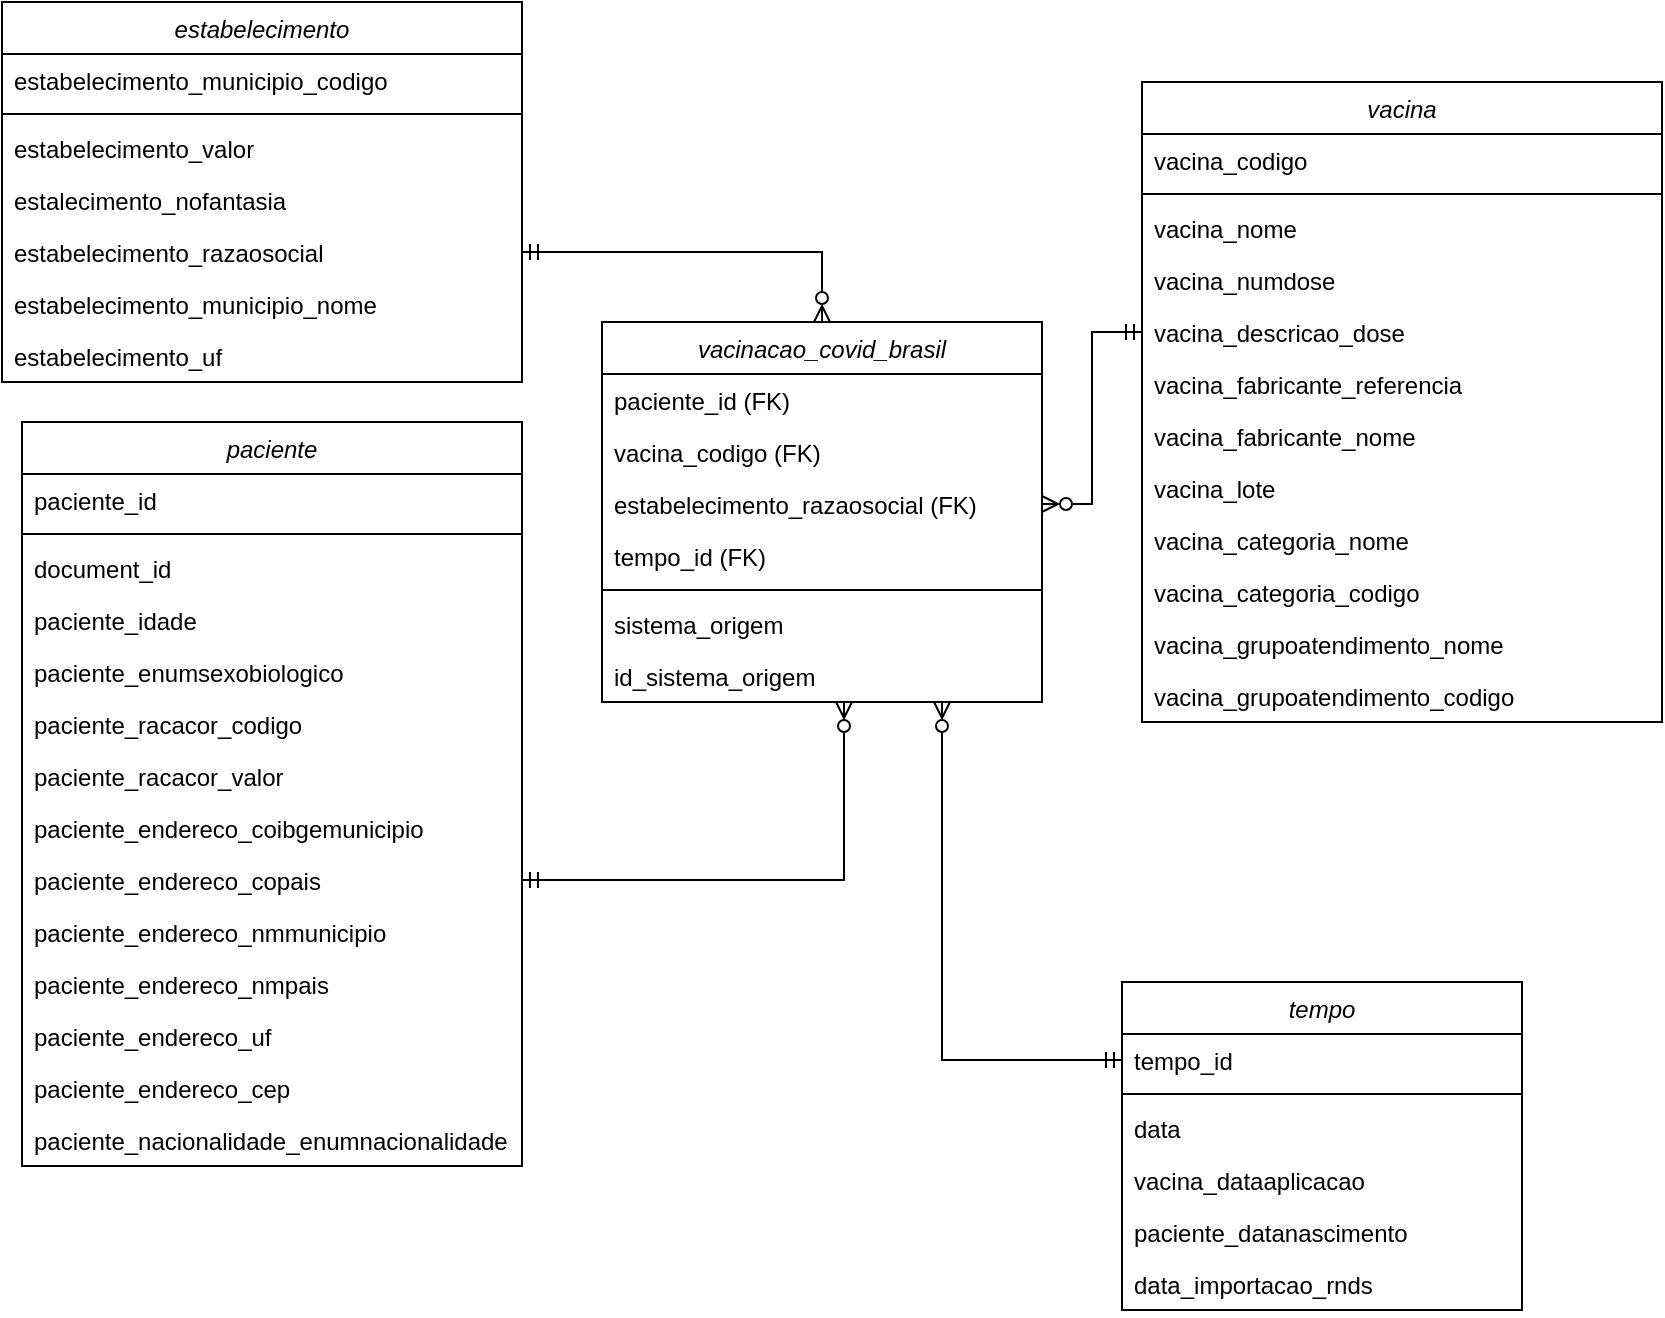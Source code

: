 <mxfile version="15.8.6" type="device"><diagram id="l40Dwj8ku-NUUhdujfHl" name="Page-1"><mxGraphModel dx="1185" dy="662" grid="1" gridSize="10" guides="1" tooltips="1" connect="1" arrows="1" fold="1" page="1" pageScale="1" pageWidth="827" pageHeight="1169" math="0" shadow="0"><root><mxCell id="0"/><mxCell id="1" parent="0"/><mxCell id="gO89cJqO17ItjS0N3DXx-1" value="paciente" style="swimlane;fontStyle=2;align=center;verticalAlign=top;childLayout=stackLayout;horizontal=1;startSize=26;horizontalStack=0;resizeParent=1;resizeLast=0;collapsible=1;marginBottom=0;rounded=0;shadow=0;strokeWidth=1;" vertex="1" parent="1"><mxGeometry x="380" y="580" width="250" height="372" as="geometry"><mxRectangle x="90" y="290" width="160" height="26" as="alternateBounds"/></mxGeometry></mxCell><mxCell id="gO89cJqO17ItjS0N3DXx-2" value="paciente_id" style="text;align=left;verticalAlign=top;spacingLeft=4;spacingRight=4;overflow=hidden;rotatable=0;points=[[0,0.5],[1,0.5]];portConstraint=eastwest;" vertex="1" parent="gO89cJqO17ItjS0N3DXx-1"><mxGeometry y="26" width="250" height="26" as="geometry"/></mxCell><mxCell id="gO89cJqO17ItjS0N3DXx-3" value="" style="line;html=1;strokeWidth=1;align=left;verticalAlign=middle;spacingTop=-1;spacingLeft=3;spacingRight=3;rotatable=0;labelPosition=right;points=[];portConstraint=eastwest;" vertex="1" parent="gO89cJqO17ItjS0N3DXx-1"><mxGeometry y="52" width="250" height="8" as="geometry"/></mxCell><mxCell id="gO89cJqO17ItjS0N3DXx-4" value="document_id" style="text;align=left;verticalAlign=top;spacingLeft=4;spacingRight=4;overflow=hidden;rotatable=0;points=[[0,0.5],[1,0.5]];portConstraint=eastwest;" vertex="1" parent="gO89cJqO17ItjS0N3DXx-1"><mxGeometry y="60" width="250" height="26" as="geometry"/></mxCell><mxCell id="gO89cJqO17ItjS0N3DXx-5" value="paciente_idade" style="text;align=left;verticalAlign=top;spacingLeft=4;spacingRight=4;overflow=hidden;rotatable=0;points=[[0,0.5],[1,0.5]];portConstraint=eastwest;rounded=0;shadow=0;html=0;" vertex="1" parent="gO89cJqO17ItjS0N3DXx-1"><mxGeometry y="86" width="250" height="26" as="geometry"/></mxCell><mxCell id="gO89cJqO17ItjS0N3DXx-7" value="paciente_enumsexobiologico" style="text;align=left;verticalAlign=top;spacingLeft=4;spacingRight=4;overflow=hidden;rotatable=0;points=[[0,0.5],[1,0.5]];portConstraint=eastwest;" vertex="1" parent="gO89cJqO17ItjS0N3DXx-1"><mxGeometry y="112" width="250" height="26" as="geometry"/></mxCell><mxCell id="gO89cJqO17ItjS0N3DXx-8" value="paciente_racacor_codigo" style="text;align=left;verticalAlign=top;spacingLeft=4;spacingRight=4;overflow=hidden;rotatable=0;points=[[0,0.5],[1,0.5]];portConstraint=eastwest;" vertex="1" parent="gO89cJqO17ItjS0N3DXx-1"><mxGeometry y="138" width="250" height="26" as="geometry"/></mxCell><mxCell id="gO89cJqO17ItjS0N3DXx-9" value="paciente_racacor_valor" style="text;align=left;verticalAlign=top;spacingLeft=4;spacingRight=4;overflow=hidden;rotatable=0;points=[[0,0.5],[1,0.5]];portConstraint=eastwest;" vertex="1" parent="gO89cJqO17ItjS0N3DXx-1"><mxGeometry y="164" width="250" height="26" as="geometry"/></mxCell><mxCell id="gO89cJqO17ItjS0N3DXx-10" value="paciente_endereco_coibgemunicipio" style="text;align=left;verticalAlign=top;spacingLeft=4;spacingRight=4;overflow=hidden;rotatable=0;points=[[0,0.5],[1,0.5]];portConstraint=eastwest;" vertex="1" parent="gO89cJqO17ItjS0N3DXx-1"><mxGeometry y="190" width="250" height="26" as="geometry"/></mxCell><mxCell id="gO89cJqO17ItjS0N3DXx-11" value="paciente_endereco_copais" style="text;align=left;verticalAlign=top;spacingLeft=4;spacingRight=4;overflow=hidden;rotatable=0;points=[[0,0.5],[1,0.5]];portConstraint=eastwest;" vertex="1" parent="gO89cJqO17ItjS0N3DXx-1"><mxGeometry y="216" width="250" height="26" as="geometry"/></mxCell><mxCell id="gO89cJqO17ItjS0N3DXx-12" value="paciente_endereco_nmmunicipio" style="text;align=left;verticalAlign=top;spacingLeft=4;spacingRight=4;overflow=hidden;rotatable=0;points=[[0,0.5],[1,0.5]];portConstraint=eastwest;" vertex="1" parent="gO89cJqO17ItjS0N3DXx-1"><mxGeometry y="242" width="250" height="26" as="geometry"/></mxCell><mxCell id="gO89cJqO17ItjS0N3DXx-13" value="paciente_endereco_nmpais" style="text;align=left;verticalAlign=top;spacingLeft=4;spacingRight=4;overflow=hidden;rotatable=0;points=[[0,0.5],[1,0.5]];portConstraint=eastwest;" vertex="1" parent="gO89cJqO17ItjS0N3DXx-1"><mxGeometry y="268" width="250" height="26" as="geometry"/></mxCell><mxCell id="gO89cJqO17ItjS0N3DXx-14" value="paciente_endereco_uf" style="text;align=left;verticalAlign=top;spacingLeft=4;spacingRight=4;overflow=hidden;rotatable=0;points=[[0,0.5],[1,0.5]];portConstraint=eastwest;" vertex="1" parent="gO89cJqO17ItjS0N3DXx-1"><mxGeometry y="294" width="250" height="26" as="geometry"/></mxCell><mxCell id="gO89cJqO17ItjS0N3DXx-15" value="paciente_endereco_cep" style="text;align=left;verticalAlign=top;spacingLeft=4;spacingRight=4;overflow=hidden;rotatable=0;points=[[0,0.5],[1,0.5]];portConstraint=eastwest;" vertex="1" parent="gO89cJqO17ItjS0N3DXx-1"><mxGeometry y="320" width="250" height="26" as="geometry"/></mxCell><mxCell id="gO89cJqO17ItjS0N3DXx-16" value="paciente_nacionalidade_enumnacionalidade" style="text;align=left;verticalAlign=top;spacingLeft=4;spacingRight=4;overflow=hidden;rotatable=0;points=[[0,0.5],[1,0.5]];portConstraint=eastwest;" vertex="1" parent="gO89cJqO17ItjS0N3DXx-1"><mxGeometry y="346" width="250" height="24" as="geometry"/></mxCell><mxCell id="gO89cJqO17ItjS0N3DXx-17" value="vacinacao_covid_brasil" style="swimlane;fontStyle=2;align=center;verticalAlign=top;childLayout=stackLayout;horizontal=1;startSize=26;horizontalStack=0;resizeParent=1;resizeLast=0;collapsible=1;marginBottom=0;rounded=0;shadow=0;strokeWidth=1;" vertex="1" parent="1"><mxGeometry x="670" y="530" width="220" height="190" as="geometry"><mxRectangle x="550" y="140" width="160" height="26" as="alternateBounds"/></mxGeometry></mxCell><mxCell id="gO89cJqO17ItjS0N3DXx-18" value="paciente_id (FK)" style="text;align=left;verticalAlign=top;spacingLeft=4;spacingRight=4;overflow=hidden;rotatable=0;points=[[0,0.5],[1,0.5]];portConstraint=eastwest;" vertex="1" parent="gO89cJqO17ItjS0N3DXx-17"><mxGeometry y="26" width="220" height="26" as="geometry"/></mxCell><mxCell id="gO89cJqO17ItjS0N3DXx-19" value="vacina_codigo (FK)" style="text;align=left;verticalAlign=top;spacingLeft=4;spacingRight=4;overflow=hidden;rotatable=0;points=[[0,0.5],[1,0.5]];portConstraint=eastwest;rounded=0;shadow=0;html=0;" vertex="1" parent="gO89cJqO17ItjS0N3DXx-17"><mxGeometry y="52" width="220" height="26" as="geometry"/></mxCell><mxCell id="gO89cJqO17ItjS0N3DXx-20" value="estabelecimento_razaosocial (FK)" style="text;align=left;verticalAlign=top;spacingLeft=4;spacingRight=4;overflow=hidden;rotatable=0;points=[[0,0.5],[1,0.5]];portConstraint=eastwest;rounded=0;shadow=0;html=0;" vertex="1" parent="gO89cJqO17ItjS0N3DXx-17"><mxGeometry y="78" width="220" height="26" as="geometry"/></mxCell><mxCell id="gO89cJqO17ItjS0N3DXx-21" value="tempo_id (FK)" style="text;align=left;verticalAlign=top;spacingLeft=4;spacingRight=4;overflow=hidden;rotatable=0;points=[[0,0.5],[1,0.5]];portConstraint=eastwest;rounded=0;shadow=0;html=0;" vertex="1" parent="gO89cJqO17ItjS0N3DXx-17"><mxGeometry y="104" width="220" height="26" as="geometry"/></mxCell><mxCell id="gO89cJqO17ItjS0N3DXx-22" value="" style="line;html=1;strokeWidth=1;align=left;verticalAlign=middle;spacingTop=-1;spacingLeft=3;spacingRight=3;rotatable=0;labelPosition=right;points=[];portConstraint=eastwest;" vertex="1" parent="gO89cJqO17ItjS0N3DXx-17"><mxGeometry y="130" width="220" height="8" as="geometry"/></mxCell><mxCell id="gO89cJqO17ItjS0N3DXx-24" value="sistema_origem" style="text;align=left;verticalAlign=top;spacingLeft=4;spacingRight=4;overflow=hidden;rotatable=0;points=[[0,0.5],[1,0.5]];portConstraint=eastwest;" vertex="1" parent="gO89cJqO17ItjS0N3DXx-17"><mxGeometry y="138" width="220" height="26" as="geometry"/></mxCell><mxCell id="gO89cJqO17ItjS0N3DXx-25" value="id_sistema_origem" style="text;align=left;verticalAlign=top;spacingLeft=4;spacingRight=4;overflow=hidden;rotatable=0;points=[[0,0.5],[1,0.5]];portConstraint=eastwest;" vertex="1" parent="gO89cJqO17ItjS0N3DXx-17"><mxGeometry y="164" width="220" height="26" as="geometry"/></mxCell><mxCell id="gO89cJqO17ItjS0N3DXx-26" value="estabelecimento" style="swimlane;fontStyle=2;align=center;verticalAlign=top;childLayout=stackLayout;horizontal=1;startSize=26;horizontalStack=0;resizeParent=1;resizeLast=0;collapsible=1;marginBottom=0;rounded=0;shadow=0;strokeWidth=1;" vertex="1" parent="1"><mxGeometry x="370" y="370" width="260" height="190" as="geometry"><mxRectangle x="550" y="140" width="160" height="26" as="alternateBounds"/></mxGeometry></mxCell><mxCell id="gO89cJqO17ItjS0N3DXx-27" value="estabelecimento_municipio_codigo" style="text;align=left;verticalAlign=top;spacingLeft=4;spacingRight=4;overflow=hidden;rotatable=0;points=[[0,0.5],[1,0.5]];portConstraint=eastwest;" vertex="1" parent="gO89cJqO17ItjS0N3DXx-26"><mxGeometry y="26" width="260" height="26" as="geometry"/></mxCell><mxCell id="gO89cJqO17ItjS0N3DXx-28" value="" style="line;html=1;strokeWidth=1;align=left;verticalAlign=middle;spacingTop=-1;spacingLeft=3;spacingRight=3;rotatable=0;labelPosition=right;points=[];portConstraint=eastwest;" vertex="1" parent="gO89cJqO17ItjS0N3DXx-26"><mxGeometry y="52" width="260" height="8" as="geometry"/></mxCell><mxCell id="gO89cJqO17ItjS0N3DXx-29" value="estabelecimento_valor" style="text;align=left;verticalAlign=top;spacingLeft=4;spacingRight=4;overflow=hidden;rotatable=0;points=[[0,0.5],[1,0.5]];portConstraint=eastwest;" vertex="1" parent="gO89cJqO17ItjS0N3DXx-26"><mxGeometry y="60" width="260" height="26" as="geometry"/></mxCell><mxCell id="gO89cJqO17ItjS0N3DXx-30" value="estalecimento_nofantasia" style="text;align=left;verticalAlign=top;spacingLeft=4;spacingRight=4;overflow=hidden;rotatable=0;points=[[0,0.5],[1,0.5]];portConstraint=eastwest;" vertex="1" parent="gO89cJqO17ItjS0N3DXx-26"><mxGeometry y="86" width="260" height="26" as="geometry"/></mxCell><mxCell id="gO89cJqO17ItjS0N3DXx-31" value="estabelecimento_razaosocial" style="text;align=left;verticalAlign=top;spacingLeft=4;spacingRight=4;overflow=hidden;rotatable=0;points=[[0,0.5],[1,0.5]];portConstraint=eastwest;" vertex="1" parent="gO89cJqO17ItjS0N3DXx-26"><mxGeometry y="112" width="260" height="26" as="geometry"/></mxCell><mxCell id="gO89cJqO17ItjS0N3DXx-32" value="estabelecimento_municipio_nome" style="text;align=left;verticalAlign=top;spacingLeft=4;spacingRight=4;overflow=hidden;rotatable=0;points=[[0,0.5],[1,0.5]];portConstraint=eastwest;" vertex="1" parent="gO89cJqO17ItjS0N3DXx-26"><mxGeometry y="138" width="260" height="26" as="geometry"/></mxCell><mxCell id="gO89cJqO17ItjS0N3DXx-33" value="estabelecimento_uf" style="text;align=left;verticalAlign=top;spacingLeft=4;spacingRight=4;overflow=hidden;rotatable=0;points=[[0,0.5],[1,0.5]];portConstraint=eastwest;" vertex="1" parent="gO89cJqO17ItjS0N3DXx-26"><mxGeometry y="164" width="260" height="26" as="geometry"/></mxCell><mxCell id="gO89cJqO17ItjS0N3DXx-34" value="vacina" style="swimlane;fontStyle=2;align=center;verticalAlign=top;childLayout=stackLayout;horizontal=1;startSize=26;horizontalStack=0;resizeParent=1;resizeLast=0;collapsible=1;marginBottom=0;rounded=0;shadow=0;strokeWidth=1;" vertex="1" parent="1"><mxGeometry x="940" y="410" width="260" height="320" as="geometry"><mxRectangle x="550" y="140" width="160" height="26" as="alternateBounds"/></mxGeometry></mxCell><mxCell id="gO89cJqO17ItjS0N3DXx-35" value="vacina_codigo" style="text;align=left;verticalAlign=top;spacingLeft=4;spacingRight=4;overflow=hidden;rotatable=0;points=[[0,0.5],[1,0.5]];portConstraint=eastwest;" vertex="1" parent="gO89cJqO17ItjS0N3DXx-34"><mxGeometry y="26" width="260" height="26" as="geometry"/></mxCell><mxCell id="gO89cJqO17ItjS0N3DXx-36" value="" style="line;html=1;strokeWidth=1;align=left;verticalAlign=middle;spacingTop=-1;spacingLeft=3;spacingRight=3;rotatable=0;labelPosition=right;points=[];portConstraint=eastwest;" vertex="1" parent="gO89cJqO17ItjS0N3DXx-34"><mxGeometry y="52" width="260" height="8" as="geometry"/></mxCell><mxCell id="gO89cJqO17ItjS0N3DXx-37" value="vacina_nome" style="text;align=left;verticalAlign=top;spacingLeft=4;spacingRight=4;overflow=hidden;rotatable=0;points=[[0,0.5],[1,0.5]];portConstraint=eastwest;" vertex="1" parent="gO89cJqO17ItjS0N3DXx-34"><mxGeometry y="60" width="260" height="26" as="geometry"/></mxCell><mxCell id="gO89cJqO17ItjS0N3DXx-38" value="vacina_numdose" style="text;align=left;verticalAlign=top;spacingLeft=4;spacingRight=4;overflow=hidden;rotatable=0;points=[[0,0.5],[1,0.5]];portConstraint=eastwest;" vertex="1" parent="gO89cJqO17ItjS0N3DXx-34"><mxGeometry y="86" width="260" height="26" as="geometry"/></mxCell><mxCell id="gO89cJqO17ItjS0N3DXx-39" value="vacina_descricao_dose" style="text;align=left;verticalAlign=top;spacingLeft=4;spacingRight=4;overflow=hidden;rotatable=0;points=[[0,0.5],[1,0.5]];portConstraint=eastwest;" vertex="1" parent="gO89cJqO17ItjS0N3DXx-34"><mxGeometry y="112" width="260" height="26" as="geometry"/></mxCell><mxCell id="gO89cJqO17ItjS0N3DXx-40" value="vacina_fabricante_referencia" style="text;align=left;verticalAlign=top;spacingLeft=4;spacingRight=4;overflow=hidden;rotatable=0;points=[[0,0.5],[1,0.5]];portConstraint=eastwest;" vertex="1" parent="gO89cJqO17ItjS0N3DXx-34"><mxGeometry y="138" width="260" height="26" as="geometry"/></mxCell><mxCell id="gO89cJqO17ItjS0N3DXx-41" value="vacina_fabricante_nome" style="text;align=left;verticalAlign=top;spacingLeft=4;spacingRight=4;overflow=hidden;rotatable=0;points=[[0,0.5],[1,0.5]];portConstraint=eastwest;" vertex="1" parent="gO89cJqO17ItjS0N3DXx-34"><mxGeometry y="164" width="260" height="26" as="geometry"/></mxCell><mxCell id="gO89cJqO17ItjS0N3DXx-42" value="vacina_lote" style="text;align=left;verticalAlign=top;spacingLeft=4;spacingRight=4;overflow=hidden;rotatable=0;points=[[0,0.5],[1,0.5]];portConstraint=eastwest;" vertex="1" parent="gO89cJqO17ItjS0N3DXx-34"><mxGeometry y="190" width="260" height="26" as="geometry"/></mxCell><mxCell id="gO89cJqO17ItjS0N3DXx-43" value="vacina_categoria_nome" style="text;align=left;verticalAlign=top;spacingLeft=4;spacingRight=4;overflow=hidden;rotatable=0;points=[[0,0.5],[1,0.5]];portConstraint=eastwest;" vertex="1" parent="gO89cJqO17ItjS0N3DXx-34"><mxGeometry y="216" width="260" height="26" as="geometry"/></mxCell><mxCell id="gO89cJqO17ItjS0N3DXx-44" value="vacina_categoria_codigo" style="text;align=left;verticalAlign=top;spacingLeft=4;spacingRight=4;overflow=hidden;rotatable=0;points=[[0,0.5],[1,0.5]];portConstraint=eastwest;" vertex="1" parent="gO89cJqO17ItjS0N3DXx-34"><mxGeometry y="242" width="260" height="26" as="geometry"/></mxCell><mxCell id="gO89cJqO17ItjS0N3DXx-45" value="vacina_grupoatendimento_nome" style="text;align=left;verticalAlign=top;spacingLeft=4;spacingRight=4;overflow=hidden;rotatable=0;points=[[0,0.5],[1,0.5]];portConstraint=eastwest;" vertex="1" parent="gO89cJqO17ItjS0N3DXx-34"><mxGeometry y="268" width="260" height="26" as="geometry"/></mxCell><mxCell id="gO89cJqO17ItjS0N3DXx-46" value="vacina_grupoatendimento_codigo" style="text;align=left;verticalAlign=top;spacingLeft=4;spacingRight=4;overflow=hidden;rotatable=0;points=[[0,0.5],[1,0.5]];portConstraint=eastwest;" vertex="1" parent="gO89cJqO17ItjS0N3DXx-34"><mxGeometry y="294" width="260" height="26" as="geometry"/></mxCell><mxCell id="gO89cJqO17ItjS0N3DXx-48" style="edgeStyle=orthogonalEdgeStyle;rounded=0;orthogonalLoop=1;jettySize=auto;html=1;exitX=1;exitY=0.5;exitDx=0;exitDy=0;entryX=0.5;entryY=0;entryDx=0;entryDy=0;startArrow=ERmandOne;startFill=0;endArrow=ERzeroToMany;endFill=0;" edge="1" parent="1" source="gO89cJqO17ItjS0N3DXx-31" target="gO89cJqO17ItjS0N3DXx-17"><mxGeometry relative="1" as="geometry"/></mxCell><mxCell id="gO89cJqO17ItjS0N3DXx-49" style="edgeStyle=orthogonalEdgeStyle;rounded=0;orthogonalLoop=1;jettySize=auto;html=1;exitX=1;exitY=0.5;exitDx=0;exitDy=0;entryX=0.55;entryY=1;entryDx=0;entryDy=0;entryPerimeter=0;startArrow=ERmandOne;startFill=0;endArrow=ERzeroToMany;endFill=0;" edge="1" parent="1" source="gO89cJqO17ItjS0N3DXx-11" target="gO89cJqO17ItjS0N3DXx-25"><mxGeometry relative="1" as="geometry"/></mxCell><mxCell id="gO89cJqO17ItjS0N3DXx-50" style="edgeStyle=orthogonalEdgeStyle;rounded=0;orthogonalLoop=1;jettySize=auto;html=1;exitX=0;exitY=0.5;exitDx=0;exitDy=0;entryX=1;entryY=0.5;entryDx=0;entryDy=0;startArrow=ERmandOne;startFill=0;endArrow=ERzeroToMany;endFill=0;" edge="1" parent="1" source="gO89cJqO17ItjS0N3DXx-39" target="gO89cJqO17ItjS0N3DXx-20"><mxGeometry relative="1" as="geometry"/></mxCell><mxCell id="gO89cJqO17ItjS0N3DXx-51" value="tempo" style="swimlane;fontStyle=2;align=center;verticalAlign=top;childLayout=stackLayout;horizontal=1;startSize=26;horizontalStack=0;resizeParent=1;resizeLast=0;collapsible=1;marginBottom=0;rounded=0;shadow=0;strokeWidth=1;" vertex="1" parent="1"><mxGeometry x="930" y="860" width="200" height="164" as="geometry"><mxRectangle x="550" y="140" width="160" height="26" as="alternateBounds"/></mxGeometry></mxCell><mxCell id="gO89cJqO17ItjS0N3DXx-52" value="tempo_id" style="text;align=left;verticalAlign=top;spacingLeft=4;spacingRight=4;overflow=hidden;rotatable=0;points=[[0,0.5],[1,0.5]];portConstraint=eastwest;" vertex="1" parent="gO89cJqO17ItjS0N3DXx-51"><mxGeometry y="26" width="200" height="26" as="geometry"/></mxCell><mxCell id="gO89cJqO17ItjS0N3DXx-53" value="" style="line;html=1;strokeWidth=1;align=left;verticalAlign=middle;spacingTop=-1;spacingLeft=3;spacingRight=3;rotatable=0;labelPosition=right;points=[];portConstraint=eastwest;" vertex="1" parent="gO89cJqO17ItjS0N3DXx-51"><mxGeometry y="52" width="200" height="8" as="geometry"/></mxCell><mxCell id="gO89cJqO17ItjS0N3DXx-54" value="data" style="text;align=left;verticalAlign=top;spacingLeft=4;spacingRight=4;overflow=hidden;rotatable=0;points=[[0,0.5],[1,0.5]];portConstraint=eastwest;" vertex="1" parent="gO89cJqO17ItjS0N3DXx-51"><mxGeometry y="60" width="200" height="26" as="geometry"/></mxCell><mxCell id="gO89cJqO17ItjS0N3DXx-47" value="vacina_dataaplicacao" style="text;align=left;verticalAlign=top;spacingLeft=4;spacingRight=4;overflow=hidden;rotatable=0;points=[[0,0.5],[1,0.5]];portConstraint=eastwest;" vertex="1" parent="gO89cJqO17ItjS0N3DXx-51"><mxGeometry y="86" width="200" height="26" as="geometry"/></mxCell><mxCell id="gO89cJqO17ItjS0N3DXx-6" value="paciente_datanascimento" style="text;align=left;verticalAlign=top;spacingLeft=4;spacingRight=4;overflow=hidden;rotatable=0;points=[[0,0.5],[1,0.5]];portConstraint=eastwest;" vertex="1" parent="gO89cJqO17ItjS0N3DXx-51"><mxGeometry y="112" width="200" height="26" as="geometry"/></mxCell><mxCell id="gO89cJqO17ItjS0N3DXx-23" value="data_importacao_rnds" style="text;align=left;verticalAlign=top;spacingLeft=4;spacingRight=4;overflow=hidden;rotatable=0;points=[[0,0.5],[1,0.5]];portConstraint=eastwest;" vertex="1" parent="gO89cJqO17ItjS0N3DXx-51"><mxGeometry y="138" width="200" height="26" as="geometry"/></mxCell><mxCell id="gO89cJqO17ItjS0N3DXx-55" style="edgeStyle=orthogonalEdgeStyle;rounded=0;orthogonalLoop=1;jettySize=auto;html=1;startArrow=ERmandOne;startFill=0;endArrow=ERzeroToMany;endFill=0;exitX=0;exitY=0.5;exitDx=0;exitDy=0;" edge="1" parent="1" target="gO89cJqO17ItjS0N3DXx-25"><mxGeometry relative="1" as="geometry"><mxPoint x="930" y="899" as="sourcePoint"/><mxPoint x="801" y="730" as="targetPoint"/><Array as="points"><mxPoint x="840" y="899"/></Array></mxGeometry></mxCell></root></mxGraphModel></diagram></mxfile>